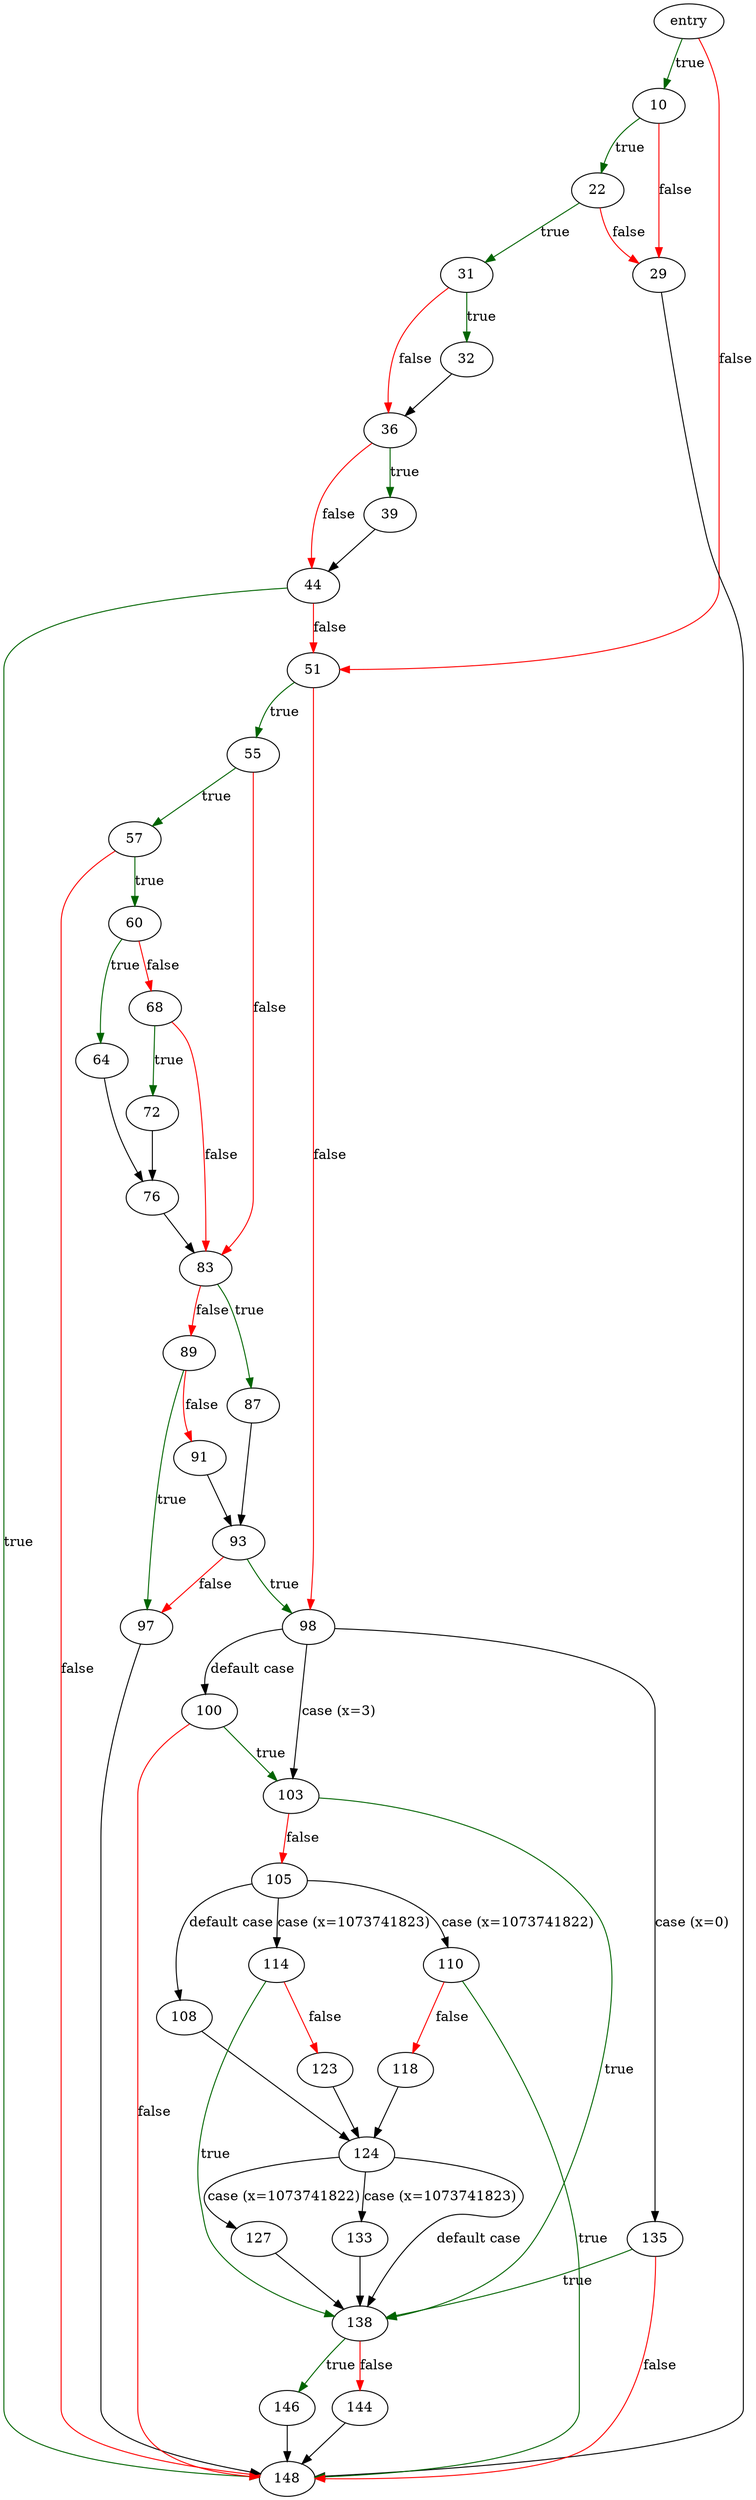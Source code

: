 digraph "lutimens" {
	// Node definitions.
	2 [label=entry];
	10;
	22;
	29;
	31;
	32;
	36;
	39;
	44;
	51;
	55;
	57;
	60;
	64;
	68;
	72;
	76;
	83;
	87;
	89;
	91;
	93;
	97;
	98;
	100;
	103;
	105;
	108;
	110;
	114;
	118;
	123;
	124;
	127;
	133;
	135;
	138;
	144;
	146;
	148;

	// Edge definitions.
	2 -> 10 [
		color=darkgreen
		label=true
	];
	2 -> 51 [
		color=red
		label=false
	];
	10 -> 22 [
		color=darkgreen
		label=true
	];
	10 -> 29 [
		color=red
		label=false
	];
	22 -> 29 [
		color=red
		label=false
	];
	22 -> 31 [
		color=darkgreen
		label=true
	];
	29 -> 148;
	31 -> 32 [
		color=darkgreen
		label=true
	];
	31 -> 36 [
		color=red
		label=false
	];
	32 -> 36;
	36 -> 39 [
		color=darkgreen
		label=true
	];
	36 -> 44 [
		color=red
		label=false
	];
	39 -> 44;
	44 -> 51 [
		color=red
		label=false
	];
	44 -> 148 [
		color=darkgreen
		label=true
	];
	51 -> 55 [
		color=darkgreen
		label=true
	];
	51 -> 98 [
		color=red
		label=false
	];
	55 -> 57 [
		color=darkgreen
		label=true
	];
	55 -> 83 [
		color=red
		label=false
	];
	57 -> 60 [
		color=darkgreen
		label=true
	];
	57 -> 148 [
		color=red
		label=false
	];
	60 -> 64 [
		color=darkgreen
		label=true
	];
	60 -> 68 [
		color=red
		label=false
	];
	64 -> 76;
	68 -> 72 [
		color=darkgreen
		label=true
	];
	68 -> 83 [
		color=red
		label=false
	];
	72 -> 76;
	76 -> 83;
	83 -> 87 [
		color=darkgreen
		label=true
	];
	83 -> 89 [
		color=red
		label=false
	];
	87 -> 93;
	89 -> 91 [
		color=red
		label=false
	];
	89 -> 97 [
		color=darkgreen
		label=true
	];
	91 -> 93;
	93 -> 97 [
		color=red
		label=false
	];
	93 -> 98 [
		color=darkgreen
		label=true
	];
	97 -> 148;
	98 -> 100 [label="default case"];
	98 -> 103 [label="case (x=3)"];
	98 -> 135 [label="case (x=0)"];
	100 -> 103 [
		color=darkgreen
		label=true
	];
	100 -> 148 [
		color=red
		label=false
	];
	103 -> 105 [
		color=red
		label=false
	];
	103 -> 138 [
		color=darkgreen
		label=true
	];
	105 -> 108 [label="default case"];
	105 -> 110 [label="case (x=1073741822)"];
	105 -> 114 [label="case (x=1073741823)"];
	108 -> 124;
	110 -> 118 [
		color=red
		label=false
	];
	110 -> 148 [
		color=darkgreen
		label=true
	];
	114 -> 123 [
		color=red
		label=false
	];
	114 -> 138 [
		color=darkgreen
		label=true
	];
	118 -> 124;
	123 -> 124;
	124 -> 127 [label="case (x=1073741822)"];
	124 -> 133 [label="case (x=1073741823)"];
	124 -> 138 [label="default case"];
	127 -> 138;
	133 -> 138;
	135 -> 138 [
		color=darkgreen
		label=true
	];
	135 -> 148 [
		color=red
		label=false
	];
	138 -> 144 [
		color=red
		label=false
	];
	138 -> 146 [
		color=darkgreen
		label=true
	];
	144 -> 148;
	146 -> 148;
}